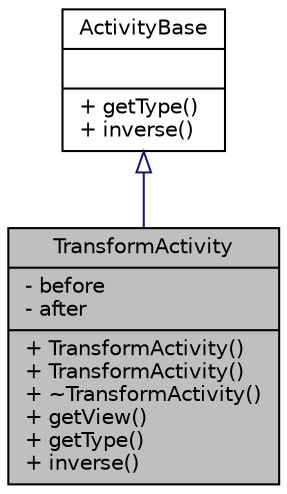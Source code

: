 digraph "TransformActivity"
{
 // LATEX_PDF_SIZE
  edge [fontname="Helvetica",fontsize="10",labelfontname="Helvetica",labelfontsize="10"];
  node [fontname="Helvetica",fontsize="10",shape=record];
  Node1 [label="{TransformActivity\n|- before\l- after\l|+ TransformActivity()\l+ TransformActivity()\l+ ~TransformActivity()\l+ getView()\l+ getType()\l+ inverse()\l}",height=0.2,width=0.4,color="black", fillcolor="grey75", style="filled", fontcolor="black",tooltip="An activity that represents a 3D linear transformation."];
  Node2 -> Node1 [dir="back",color="midnightblue",fontsize="10",style="solid",arrowtail="onormal"];
  Node2 [label="{ActivityBase\n||+ getType()\l+ inverse()\l}",height=0.2,width=0.4,color="black", fillcolor="white", style="filled",URL="$class_activity_base.html",tooltip="A class that represents an activity: transformation, selection."];
}

